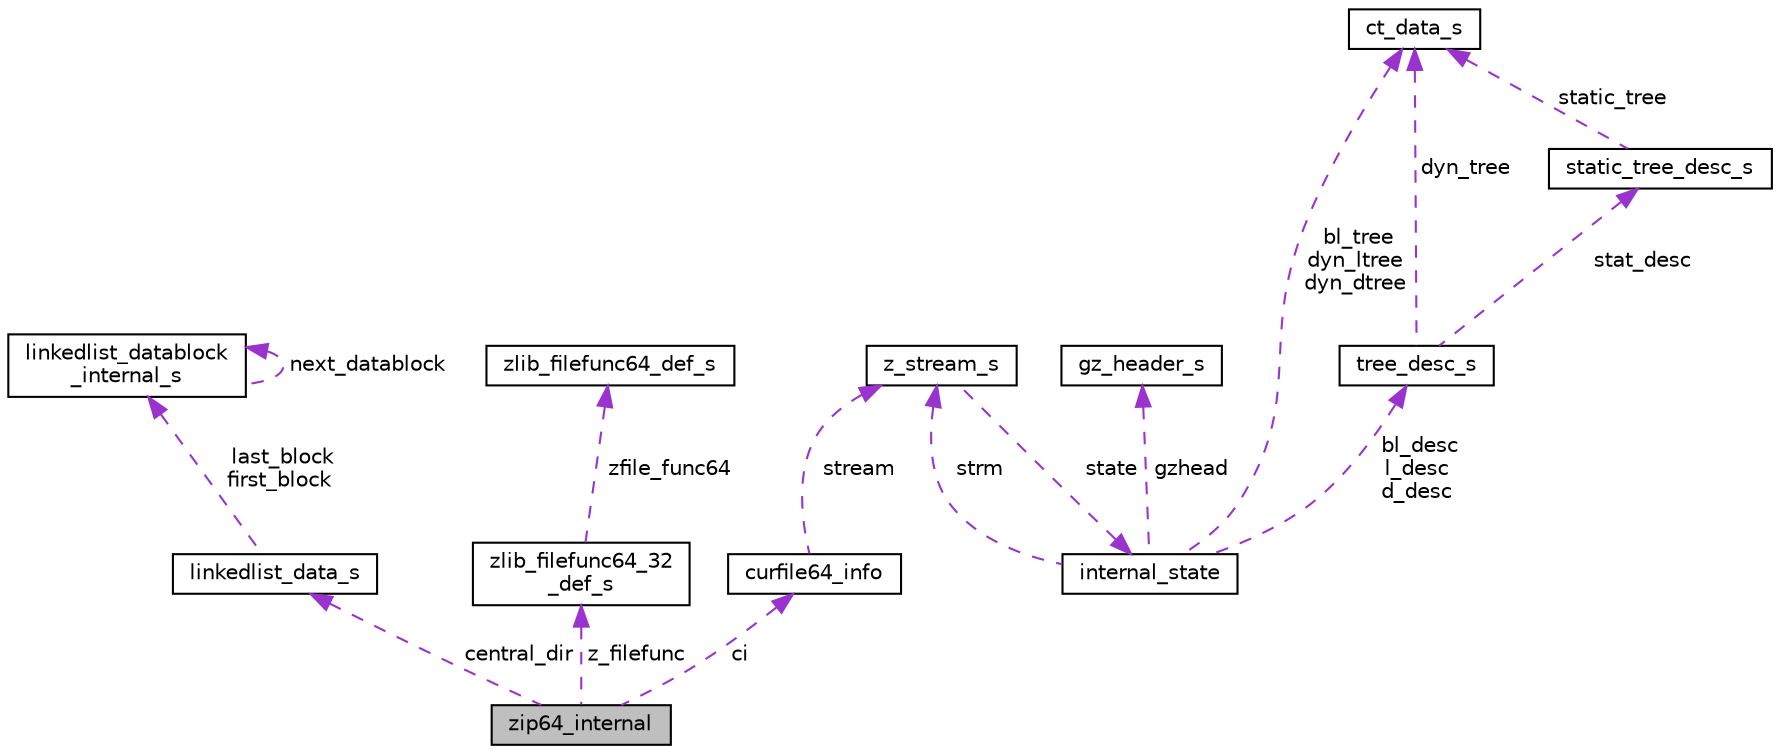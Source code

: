 digraph "zip64_internal"
{
  edge [fontname="Helvetica",fontsize="10",labelfontname="Helvetica",labelfontsize="10"];
  node [fontname="Helvetica",fontsize="10",shape=record];
  Node1 [label="zip64_internal",height=0.2,width=0.4,color="black", fillcolor="grey75", style="filled", fontcolor="black"];
  Node2 -> Node1 [dir="back",color="darkorchid3",fontsize="10",style="dashed",label=" central_dir" ,fontname="Helvetica"];
  Node2 [label="linkedlist_data_s",height=0.2,width=0.4,color="black", fillcolor="white", style="filled",URL="$structlinkedlist__data__s.html"];
  Node3 -> Node2 [dir="back",color="darkorchid3",fontsize="10",style="dashed",label=" last_block\nfirst_block" ,fontname="Helvetica"];
  Node3 [label="linkedlist_datablock\l_internal_s",height=0.2,width=0.4,color="black", fillcolor="white", style="filled",URL="$structlinkedlist__datablock__internal__s.html"];
  Node3 -> Node3 [dir="back",color="darkorchid3",fontsize="10",style="dashed",label=" next_datablock" ,fontname="Helvetica"];
  Node4 -> Node1 [dir="back",color="darkorchid3",fontsize="10",style="dashed",label=" z_filefunc" ,fontname="Helvetica"];
  Node4 [label="zlib_filefunc64_32\l_def_s",height=0.2,width=0.4,color="black", fillcolor="white", style="filled",URL="$structzlib__filefunc64__32__def__s.html"];
  Node5 -> Node4 [dir="back",color="darkorchid3",fontsize="10",style="dashed",label=" zfile_func64" ,fontname="Helvetica"];
  Node5 [label="zlib_filefunc64_def_s",height=0.2,width=0.4,color="black", fillcolor="white", style="filled",URL="$structzlib__filefunc64__def__s.html"];
  Node6 -> Node1 [dir="back",color="darkorchid3",fontsize="10",style="dashed",label=" ci" ,fontname="Helvetica"];
  Node6 [label="curfile64_info",height=0.2,width=0.4,color="black", fillcolor="white", style="filled",URL="$structcurfile64__info.html"];
  Node7 -> Node6 [dir="back",color="darkorchid3",fontsize="10",style="dashed",label=" stream" ,fontname="Helvetica"];
  Node7 [label="z_stream_s",height=0.2,width=0.4,color="black", fillcolor="white", style="filled",URL="$structz__stream__s.html"];
  Node8 -> Node7 [dir="back",color="darkorchid3",fontsize="10",style="dashed",label=" state" ,fontname="Helvetica"];
  Node8 [label="internal_state",height=0.2,width=0.4,color="black", fillcolor="white", style="filled",URL="$structinternal__state.html"];
  Node9 -> Node8 [dir="back",color="darkorchid3",fontsize="10",style="dashed",label=" gzhead" ,fontname="Helvetica"];
  Node9 [label="gz_header_s",height=0.2,width=0.4,color="black", fillcolor="white", style="filled",URL="$structgz__header__s.html"];
  Node10 -> Node8 [dir="back",color="darkorchid3",fontsize="10",style="dashed",label=" bl_desc\nl_desc\nd_desc" ,fontname="Helvetica"];
  Node10 [label="tree_desc_s",height=0.2,width=0.4,color="black", fillcolor="white", style="filled",URL="$structtree__desc__s.html"];
  Node11 -> Node10 [dir="back",color="darkorchid3",fontsize="10",style="dashed",label=" stat_desc" ,fontname="Helvetica"];
  Node11 [label="static_tree_desc_s",height=0.2,width=0.4,color="black", fillcolor="white", style="filled",URL="$structstatic__tree__desc__s.html"];
  Node12 -> Node11 [dir="back",color="darkorchid3",fontsize="10",style="dashed",label=" static_tree" ,fontname="Helvetica"];
  Node12 [label="ct_data_s",height=0.2,width=0.4,color="black", fillcolor="white", style="filled",URL="$structct__data__s.html"];
  Node12 -> Node10 [dir="back",color="darkorchid3",fontsize="10",style="dashed",label=" dyn_tree" ,fontname="Helvetica"];
  Node7 -> Node8 [dir="back",color="darkorchid3",fontsize="10",style="dashed",label=" strm" ,fontname="Helvetica"];
  Node12 -> Node8 [dir="back",color="darkorchid3",fontsize="10",style="dashed",label=" bl_tree\ndyn_ltree\ndyn_dtree" ,fontname="Helvetica"];
}
